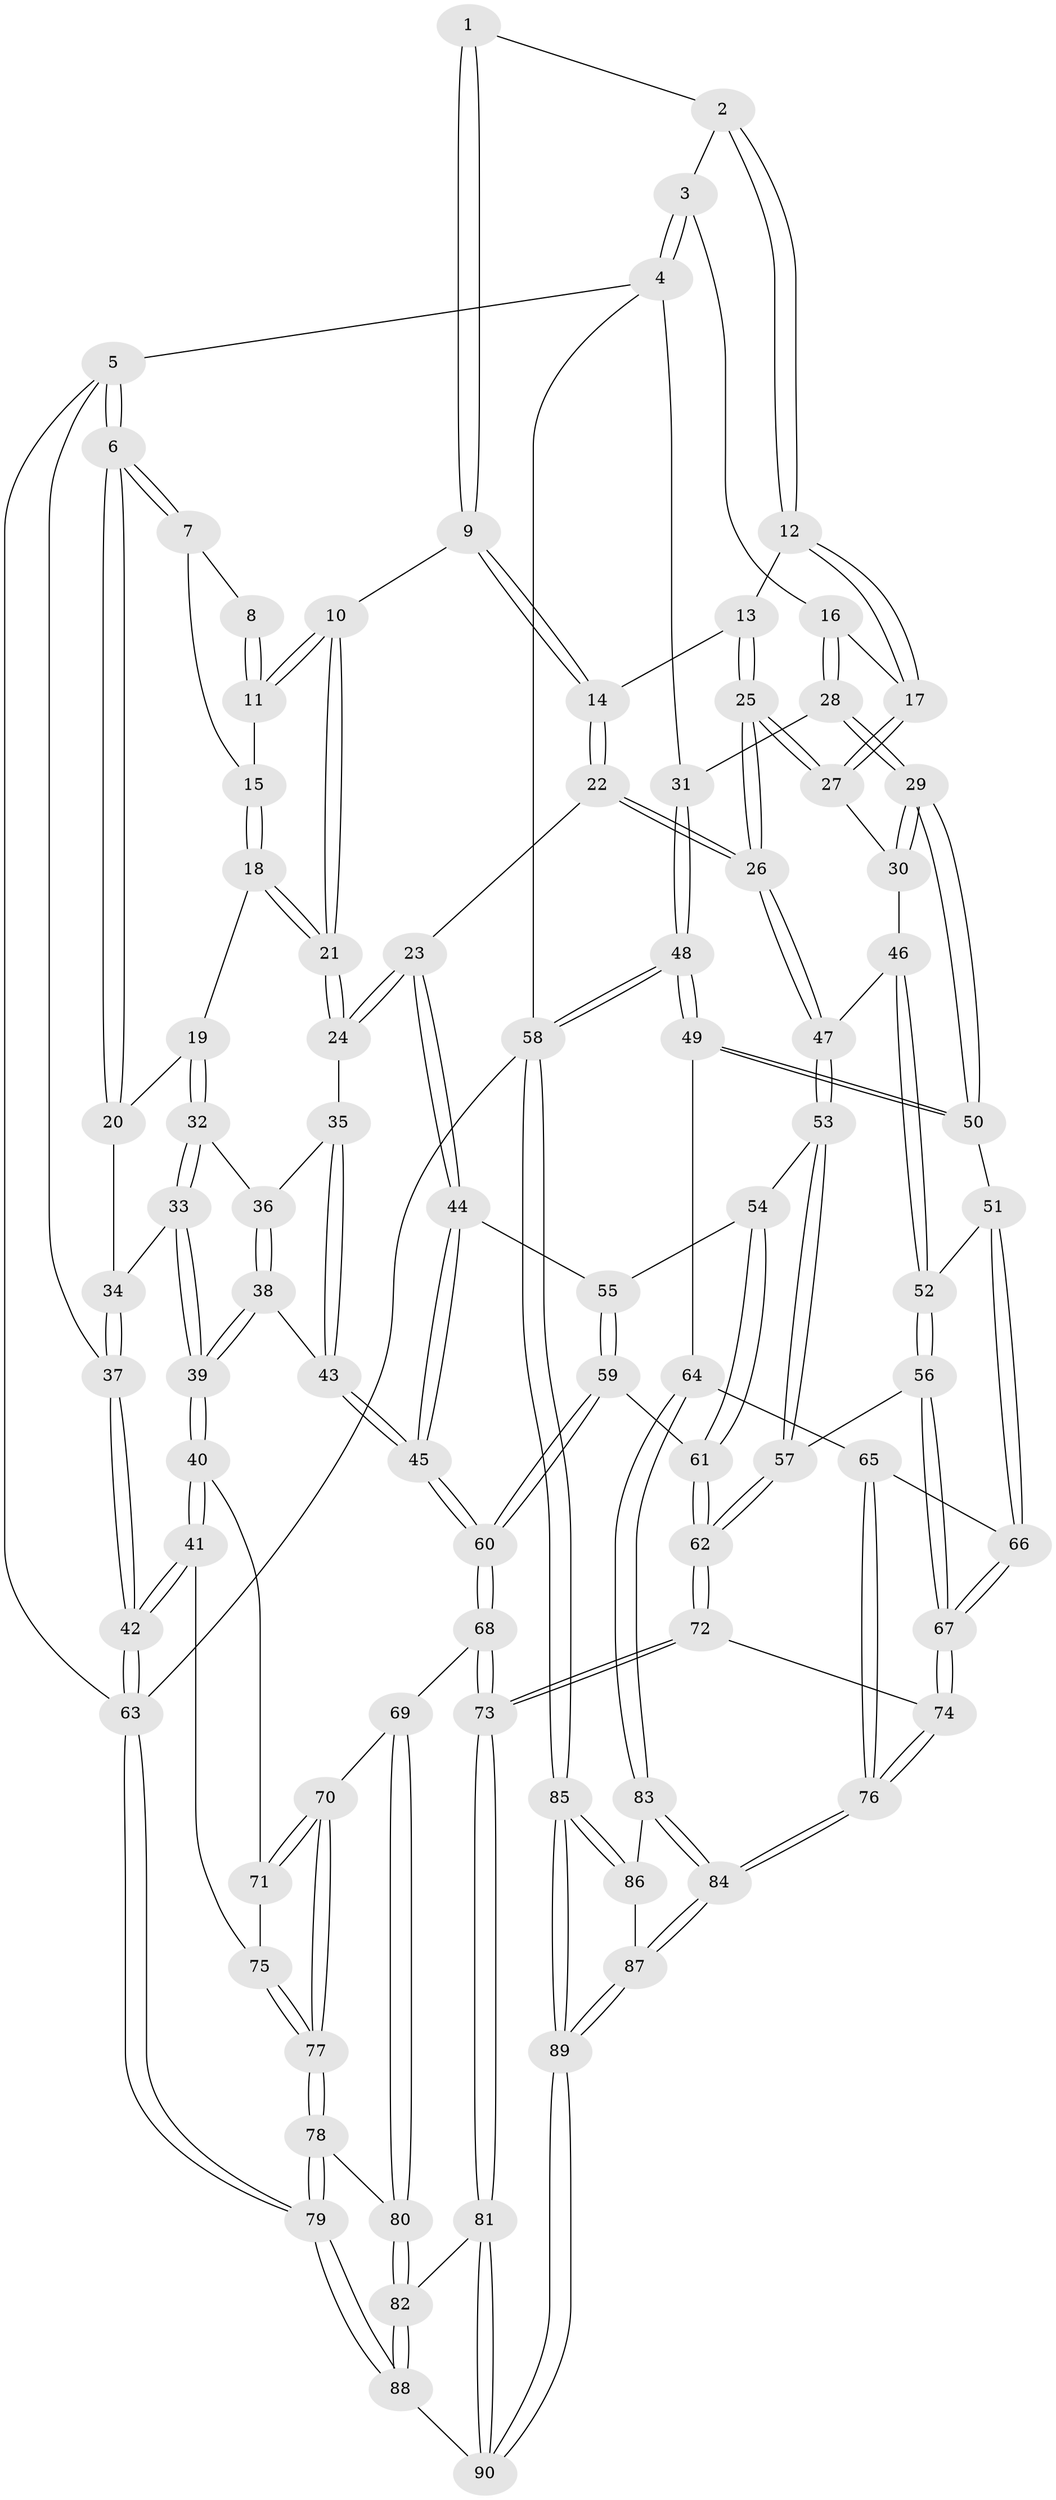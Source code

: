 // coarse degree distribution, {2: 0.05555555555555555, 4: 0.25, 5: 0.3611111111111111, 3: 0.19444444444444445, 6: 0.08333333333333333, 7: 0.027777777777777776, 9: 0.027777777777777776}
// Generated by graph-tools (version 1.1) at 2025/06/03/04/25 22:06:41]
// undirected, 90 vertices, 222 edges
graph export_dot {
graph [start="1"]
  node [color=gray90,style=filled];
  1 [pos="+0.5793915505696894+0"];
  2 [pos="+0.6411810802073613+0"];
  3 [pos="+0.81425960758306+0"];
  4 [pos="+1+0"];
  5 [pos="+0+0"];
  6 [pos="+0+0"];
  7 [pos="+0.10289379361174697+0"];
  8 [pos="+0.47547830614393655+0"];
  9 [pos="+0.47280256174674834+0.11888507113292594"];
  10 [pos="+0.3987741713692182+0.11550206024152597"];
  11 [pos="+0.3739474291686828+0.07380697041651287"];
  12 [pos="+0.6272722353554946+0.12673064165997552"];
  13 [pos="+0.5618584255686025+0.14021872080143913"];
  14 [pos="+0.4790822898929078+0.12647349439688693"];
  15 [pos="+0.2871051040234842+0.045341427156046575"];
  16 [pos="+0.7570667334852492+0.17391133057051653"];
  17 [pos="+0.6314031224759841+0.13164686912721335"];
  18 [pos="+0.24605223121413636+0.19669269634419673"];
  19 [pos="+0.24358421428162277+0.19648754445062877"];
  20 [pos="+0.12531871353687285+0.13747185098052037"];
  21 [pos="+0.3051189799686367+0.2298027350821771"];
  22 [pos="+0.4775647153759215+0.3140317748614405"];
  23 [pos="+0.4223153011044714+0.31163150123065614"];
  24 [pos="+0.31966790943414347+0.2566725667419919"];
  25 [pos="+0.5430845425222705+0.3043671169414149"];
  26 [pos="+0.5037692004156465+0.3274696782453606"];
  27 [pos="+0.6081330502905179+0.28101575076994806"];
  28 [pos="+0.8165161697739448+0.26552152412795493"];
  29 [pos="+0.8121313338159074+0.29494486805262454"];
  30 [pos="+0.7305567787665355+0.301831663987007"];
  31 [pos="+1+0"];
  32 [pos="+0.16254706056520565+0.2950533315989358"];
  33 [pos="+0.09580403114111762+0.30096549679302137"];
  34 [pos="+0.08667210122680458+0.2895334282884447"];
  35 [pos="+0.2660347114718027+0.34117309193247186"];
  36 [pos="+0.17924224968848063+0.3235318886011838"];
  37 [pos="+0+0.23015105217829845"];
  38 [pos="+0.15167485232850864+0.4636712960176923"];
  39 [pos="+0.08742388750873684+0.4793828052581511"];
  40 [pos="+0.08261593798020954+0.48280154010331694"];
  41 [pos="+0+0.499442121781985"];
  42 [pos="+0+0.49710819100693054"];
  43 [pos="+0.23867628652899095+0.460768716826833"];
  44 [pos="+0.3493153354490176+0.4346135682952374"];
  45 [pos="+0.26769284536781407+0.4778574324164493"];
  46 [pos="+0.6410559188330418+0.40541124791174016"];
  47 [pos="+0.5100772967366163+0.3491713018554863"];
  48 [pos="+1+0.5153917654295601"];
  49 [pos="+1+0.5160521855790886"];
  50 [pos="+0.8327401672385968+0.3369783027843255"];
  51 [pos="+0.7014435707221695+0.49129142095737927"];
  52 [pos="+0.6744525629912484+0.4941490159678066"];
  53 [pos="+0.5108010013363392+0.4145268130265553"];
  54 [pos="+0.4667661438582727+0.458468471557967"];
  55 [pos="+0.4122551606242707+0.4693678929995264"];
  56 [pos="+0.6638705603713158+0.5003410375730956"];
  57 [pos="+0.5475759189243065+0.46585012751539984"];
  58 [pos="+1+1"];
  59 [pos="+0.3894675202686014+0.5380506494038929"];
  60 [pos="+0.320399071704754+0.5859919475126195"];
  61 [pos="+0.4565772664282018+0.5312032494922506"];
  62 [pos="+0.520188327419532+0.6082266451447426"];
  63 [pos="+0+1"];
  64 [pos="+0.9299122097782763+0.6082490734151167"];
  65 [pos="+0.8244648439902434+0.5945007222909146"];
  66 [pos="+0.7667231354894546+0.5634945846361101"];
  67 [pos="+0.5806087194547043+0.6926261009469997"];
  68 [pos="+0.3208306266732144+0.5962120437626435"];
  69 [pos="+0.2406452206647181+0.6760311833933477"];
  70 [pos="+0.19713492945372948+0.6605947388226066"];
  71 [pos="+0.13135310144877047+0.6024560367952452"];
  72 [pos="+0.5477192639794326+0.7297478343961639"];
  73 [pos="+0.5430066625860366+0.731588559966249"];
  74 [pos="+0.5575617989922231+0.7298725590806194"];
  75 [pos="+0.06365677321509841+0.6821569939963422"];
  76 [pos="+0.603596969492732+0.7522804838051876"];
  77 [pos="+0.06937202954908286+0.75162032696548"];
  78 [pos="+0.06388952665022359+0.767725479439006"];
  79 [pos="+0+1"];
  80 [pos="+0.25031055864833174+0.7524438027477726"];
  81 [pos="+0.5375464910853504+0.7373538048574364"];
  82 [pos="+0.25774044363349274+0.770848797749798"];
  83 [pos="+0.8981825800095009+0.6785069139203347"];
  84 [pos="+0.6582667985628767+0.7943090850162847"];
  85 [pos="+1+1"];
  86 [pos="+0.8998920917702984+0.7652897347455769"];
  87 [pos="+0.6910759572947223+0.8470830789007484"];
  88 [pos="+0.21789683766209325+1"];
  89 [pos="+0.878451962512169+1"];
  90 [pos="+0.3436125885621022+1"];
  1 -- 2;
  1 -- 9;
  1 -- 9;
  2 -- 3;
  2 -- 12;
  2 -- 12;
  3 -- 4;
  3 -- 4;
  3 -- 16;
  4 -- 5;
  4 -- 31;
  4 -- 58;
  5 -- 6;
  5 -- 6;
  5 -- 37;
  5 -- 63;
  6 -- 7;
  6 -- 7;
  6 -- 20;
  6 -- 20;
  7 -- 8;
  7 -- 15;
  8 -- 11;
  8 -- 11;
  9 -- 10;
  9 -- 14;
  9 -- 14;
  10 -- 11;
  10 -- 11;
  10 -- 21;
  10 -- 21;
  11 -- 15;
  12 -- 13;
  12 -- 17;
  12 -- 17;
  13 -- 14;
  13 -- 25;
  13 -- 25;
  14 -- 22;
  14 -- 22;
  15 -- 18;
  15 -- 18;
  16 -- 17;
  16 -- 28;
  16 -- 28;
  17 -- 27;
  17 -- 27;
  18 -- 19;
  18 -- 21;
  18 -- 21;
  19 -- 20;
  19 -- 32;
  19 -- 32;
  20 -- 34;
  21 -- 24;
  21 -- 24;
  22 -- 23;
  22 -- 26;
  22 -- 26;
  23 -- 24;
  23 -- 24;
  23 -- 44;
  23 -- 44;
  24 -- 35;
  25 -- 26;
  25 -- 26;
  25 -- 27;
  25 -- 27;
  26 -- 47;
  26 -- 47;
  27 -- 30;
  28 -- 29;
  28 -- 29;
  28 -- 31;
  29 -- 30;
  29 -- 30;
  29 -- 50;
  29 -- 50;
  30 -- 46;
  31 -- 48;
  31 -- 48;
  32 -- 33;
  32 -- 33;
  32 -- 36;
  33 -- 34;
  33 -- 39;
  33 -- 39;
  34 -- 37;
  34 -- 37;
  35 -- 36;
  35 -- 43;
  35 -- 43;
  36 -- 38;
  36 -- 38;
  37 -- 42;
  37 -- 42;
  38 -- 39;
  38 -- 39;
  38 -- 43;
  39 -- 40;
  39 -- 40;
  40 -- 41;
  40 -- 41;
  40 -- 71;
  41 -- 42;
  41 -- 42;
  41 -- 75;
  42 -- 63;
  42 -- 63;
  43 -- 45;
  43 -- 45;
  44 -- 45;
  44 -- 45;
  44 -- 55;
  45 -- 60;
  45 -- 60;
  46 -- 47;
  46 -- 52;
  46 -- 52;
  47 -- 53;
  47 -- 53;
  48 -- 49;
  48 -- 49;
  48 -- 58;
  48 -- 58;
  49 -- 50;
  49 -- 50;
  49 -- 64;
  50 -- 51;
  51 -- 52;
  51 -- 66;
  51 -- 66;
  52 -- 56;
  52 -- 56;
  53 -- 54;
  53 -- 57;
  53 -- 57;
  54 -- 55;
  54 -- 61;
  54 -- 61;
  55 -- 59;
  55 -- 59;
  56 -- 57;
  56 -- 67;
  56 -- 67;
  57 -- 62;
  57 -- 62;
  58 -- 85;
  58 -- 85;
  58 -- 63;
  59 -- 60;
  59 -- 60;
  59 -- 61;
  60 -- 68;
  60 -- 68;
  61 -- 62;
  61 -- 62;
  62 -- 72;
  62 -- 72;
  63 -- 79;
  63 -- 79;
  64 -- 65;
  64 -- 83;
  64 -- 83;
  65 -- 66;
  65 -- 76;
  65 -- 76;
  66 -- 67;
  66 -- 67;
  67 -- 74;
  67 -- 74;
  68 -- 69;
  68 -- 73;
  68 -- 73;
  69 -- 70;
  69 -- 80;
  69 -- 80;
  70 -- 71;
  70 -- 71;
  70 -- 77;
  70 -- 77;
  71 -- 75;
  72 -- 73;
  72 -- 73;
  72 -- 74;
  73 -- 81;
  73 -- 81;
  74 -- 76;
  74 -- 76;
  75 -- 77;
  75 -- 77;
  76 -- 84;
  76 -- 84;
  77 -- 78;
  77 -- 78;
  78 -- 79;
  78 -- 79;
  78 -- 80;
  79 -- 88;
  79 -- 88;
  80 -- 82;
  80 -- 82;
  81 -- 82;
  81 -- 90;
  81 -- 90;
  82 -- 88;
  82 -- 88;
  83 -- 84;
  83 -- 84;
  83 -- 86;
  84 -- 87;
  84 -- 87;
  85 -- 86;
  85 -- 86;
  85 -- 89;
  85 -- 89;
  86 -- 87;
  87 -- 89;
  87 -- 89;
  88 -- 90;
  89 -- 90;
  89 -- 90;
}
